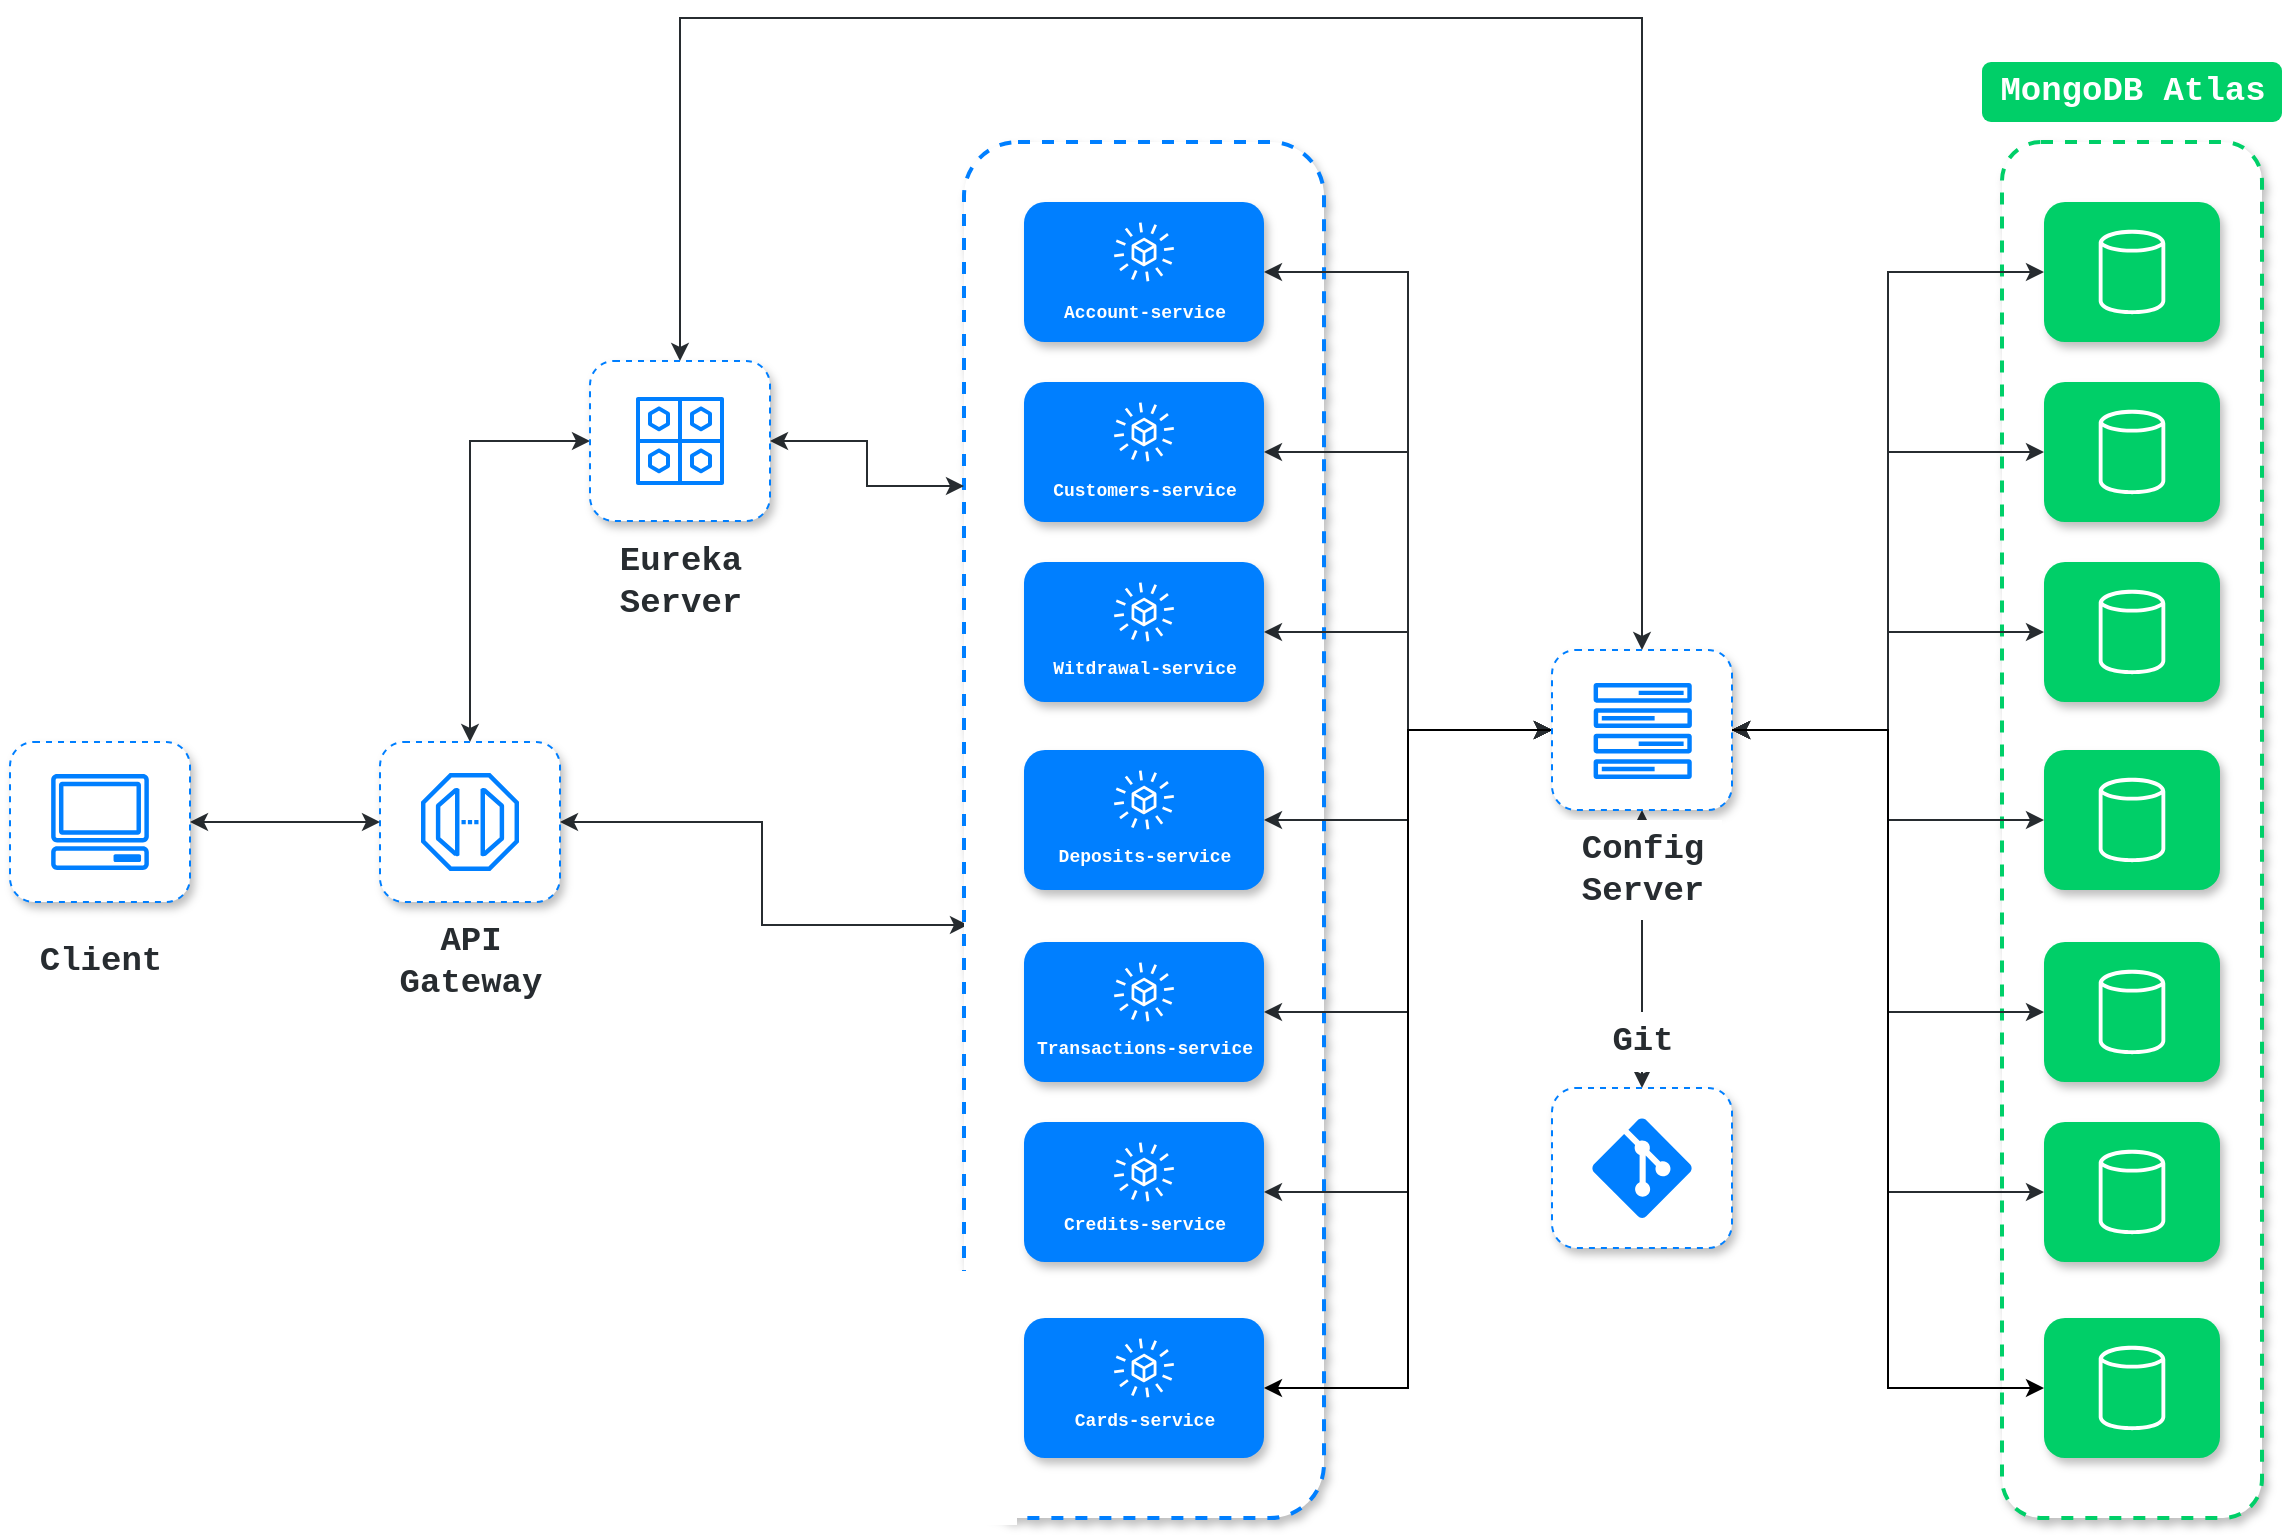 <mxfile version="17.4.4" type="github">
  <diagram id="xam64ehwIrRU2j13fh-O" name="Page-1">
    <mxGraphModel dx="1021" dy="567" grid="1" gridSize="10" guides="1" tooltips="1" connect="1" arrows="1" fold="1" page="1" pageScale="1" pageWidth="827" pageHeight="1169" math="0" shadow="0">
      <root>
        <mxCell id="0" />
        <mxCell id="1" parent="0" />
        <mxCell id="jkpxF5JOeUw7JI64un_L-59" value="" style="rounded=1;whiteSpace=wrap;html=1;shadow=1;glass=0;labelBackgroundColor=none;fontFamily=Courier New;fontSize=17;fontColor=#272C30;strokeColor=#00CF68;strokeWidth=2;fillColor=default;dashed=1;" parent="1" vertex="1">
          <mxGeometry x="1176" y="142" width="130" height="688" as="geometry" />
        </mxCell>
        <mxCell id="jkpxF5JOeUw7JI64un_L-22" style="edgeStyle=orthogonalEdgeStyle;rounded=0;sketch=0;orthogonalLoop=1;jettySize=auto;html=1;entryX=0;entryY=0.5;entryDx=0;entryDy=0;shadow=0;fontFamily=Courier New;fontSize=17;fontColor=#272C30;startArrow=classic;startFill=1;endArrow=classic;endFill=1;strokeColor=#272C30;strokeWidth=1;exitX=0.5;exitY=0;exitDx=0;exitDy=0;" parent="1" source="jkpxF5JOeUw7JI64un_L-6" target="jkpxF5JOeUw7JI64un_L-14" edge="1">
          <mxGeometry relative="1" as="geometry" />
        </mxCell>
        <mxCell id="jkpxF5JOeUw7JI64un_L-23" style="edgeStyle=orthogonalEdgeStyle;rounded=0;sketch=0;orthogonalLoop=1;jettySize=auto;html=1;shadow=0;fontFamily=Courier New;fontSize=17;fontColor=#272C30;startArrow=classic;startFill=1;endArrow=classic;endFill=1;strokeColor=#272C30;strokeWidth=1;entryX=0.011;entryY=0.569;entryDx=0;entryDy=0;entryPerimeter=0;" parent="1" source="jkpxF5JOeUw7JI64un_L-6" target="jkpxF5JOeUw7JI64un_L-13" edge="1">
          <mxGeometry relative="1" as="geometry" />
        </mxCell>
        <mxCell id="jkpxF5JOeUw7JI64un_L-6" value="" style="rounded=1;whiteSpace=wrap;html=1;strokeColor=#007FFF;dashed=1;shadow=1;" parent="1" vertex="1">
          <mxGeometry x="365" y="442" width="90" height="80" as="geometry" />
        </mxCell>
        <mxCell id="jkpxF5JOeUw7JI64un_L-8" style="edgeStyle=orthogonalEdgeStyle;rounded=0;orthogonalLoop=1;jettySize=auto;html=1;fontFamily=Courier New;fontSize=17;fontColor=#3A4147;strokeColor=#272C30;shadow=0;sketch=0;startArrow=classic;startFill=1;strokeWidth=1;" parent="1" source="jkpxF5JOeUw7JI64un_L-1" target="jkpxF5JOeUw7JI64un_L-6" edge="1">
          <mxGeometry relative="1" as="geometry" />
        </mxCell>
        <mxCell id="jkpxF5JOeUw7JI64un_L-1" value="" style="rounded=1;whiteSpace=wrap;html=1;strokeColor=#007FFF;dashed=1;shadow=1;" parent="1" vertex="1">
          <mxGeometry x="180" y="442" width="90" height="80" as="geometry" />
        </mxCell>
        <mxCell id="jkpxF5JOeUw7JI64un_L-2" value="Client" style="text;html=1;align=center;verticalAlign=middle;resizable=0;points=[];autosize=1;strokeColor=none;fillColor=none;strokeWidth=6;fontSize=17;fontFamily=Courier New;fontStyle=1;fontColor=#272C30;" parent="1" vertex="1">
          <mxGeometry x="185" y="537" width="80" height="30" as="geometry" />
        </mxCell>
        <mxCell id="jkpxF5JOeUw7JI64un_L-3" value="" style="sketch=0;outlineConnect=0;fontColor=#232F3E;gradientColor=none;fillColor=#007FFF;strokeColor=none;dashed=0;verticalLabelPosition=bottom;verticalAlign=top;align=center;html=1;fontSize=12;fontStyle=0;aspect=fixed;pointerEvents=1;shape=mxgraph.aws4.client;rounded=1;fontFamily=Courier New;" parent="1" vertex="1">
          <mxGeometry x="200.37" y="458" width="49.26" height="48" as="geometry" />
        </mxCell>
        <mxCell id="jkpxF5JOeUw7JI64un_L-5" value="" style="sketch=0;outlineConnect=0;fontColor=#004C99;gradientColor=none;fillColor=#007FFF;strokeColor=none;dashed=0;verticalLabelPosition=bottom;verticalAlign=top;align=center;html=1;fontSize=12;fontStyle=0;aspect=fixed;pointerEvents=1;shape=mxgraph.aws4.endpoint;rounded=1;shadow=0;glass=0;fontFamily=Courier New;" parent="1" vertex="1">
          <mxGeometry x="385.5" y="457.5" width="49" height="49" as="geometry" />
        </mxCell>
        <mxCell id="jkpxF5JOeUw7JI64un_L-7" value="API&lt;br&gt;Gateway" style="text;html=1;align=center;verticalAlign=middle;resizable=0;points=[];autosize=1;strokeColor=none;fillColor=none;strokeWidth=6;fontSize=17;fontFamily=Courier New;fontStyle=1;labelBackgroundColor=none;fontColor=#272C30;" parent="1" vertex="1">
          <mxGeometry x="365" y="527" width="90" height="50" as="geometry" />
        </mxCell>
        <mxCell id="jkpxF5JOeUw7JI64un_L-13" value="" style="rounded=1;whiteSpace=wrap;html=1;shadow=1;glass=0;labelBackgroundColor=none;fontFamily=Courier New;fontSize=17;fontColor=#272C30;strokeColor=#007FFF;strokeWidth=2;fillColor=default;dashed=1;" parent="1" vertex="1">
          <mxGeometry x="657" y="142" width="180" height="688" as="geometry" />
        </mxCell>
        <mxCell id="jkpxF5JOeUw7JI64un_L-24" style="edgeStyle=orthogonalEdgeStyle;rounded=0;sketch=0;orthogonalLoop=1;jettySize=auto;html=1;entryX=0;entryY=0.25;entryDx=0;entryDy=0;shadow=0;fontFamily=Courier New;fontSize=17;fontColor=#272C30;startArrow=classic;startFill=1;endArrow=classic;endFill=1;strokeColor=#272C30;strokeWidth=1;" parent="1" source="jkpxF5JOeUw7JI64un_L-14" target="jkpxF5JOeUw7JI64un_L-13" edge="1">
          <mxGeometry relative="1" as="geometry" />
        </mxCell>
        <mxCell id="jkpxF5JOeUw7JI64un_L-123" style="edgeStyle=orthogonalEdgeStyle;rounded=0;sketch=0;orthogonalLoop=1;jettySize=auto;html=1;shadow=0;fontFamily=Courier New;fontSize=9;fontColor=#FFFFFF;startArrow=classic;startFill=1;endArrow=classic;endFill=1;strokeColor=#272C30;strokeWidth=1;exitX=0.5;exitY=0;exitDx=0;exitDy=0;" parent="1" source="jkpxF5JOeUw7JI64un_L-14" target="jkpxF5JOeUw7JI64un_L-106" edge="1">
          <mxGeometry relative="1" as="geometry">
            <mxPoint x="560" y="210" as="sourcePoint" />
            <Array as="points">
              <mxPoint x="515" y="80" />
              <mxPoint x="996" y="80" />
            </Array>
          </mxGeometry>
        </mxCell>
        <mxCell id="jkpxF5JOeUw7JI64un_L-14" value="" style="rounded=1;whiteSpace=wrap;html=1;strokeColor=#007FFF;dashed=1;shadow=1;" parent="1" vertex="1">
          <mxGeometry x="470" y="251.5" width="90" height="80" as="geometry" />
        </mxCell>
        <mxCell id="jkpxF5JOeUw7JI64un_L-16" value="Eureka&lt;br&gt;Server" style="text;html=1;align=center;verticalAlign=middle;resizable=0;points=[];autosize=1;strokeColor=none;fillColor=none;strokeWidth=6;fontSize=17;fontFamily=Courier New;fontStyle=1;labelBackgroundColor=none;fontColor=#272C30;" parent="1" vertex="1">
          <mxGeometry x="475" y="336.5" width="80" height="50" as="geometry" />
        </mxCell>
        <mxCell id="jkpxF5JOeUw7JI64un_L-17" value="" style="sketch=0;outlineConnect=0;fontColor=#232F3E;gradientColor=none;fillColor=#007FFF;strokeColor=none;dashed=0;verticalLabelPosition=bottom;verticalAlign=top;align=center;html=1;fontSize=12;fontStyle=0;aspect=fixed;pointerEvents=1;shape=mxgraph.aws4.eventbridge_schema_registry;rounded=1;shadow=0;glass=0;labelBackgroundColor=none;fontFamily=Courier New;" parent="1" vertex="1">
          <mxGeometry x="493" y="269.5" width="44" height="44" as="geometry" />
        </mxCell>
        <mxCell id="jkpxF5JOeUw7JI64un_L-96" style="edgeStyle=orthogonalEdgeStyle;rounded=0;sketch=0;orthogonalLoop=1;jettySize=auto;html=1;shadow=0;fontFamily=Courier New;fontSize=9;fontColor=#00CF68;startArrow=classic;startFill=1;endArrow=classic;endFill=1;strokeColor=#272C30;strokeWidth=1;entryX=0;entryY=0.5;entryDx=0;entryDy=0;" parent="1" source="jkpxF5JOeUw7JI64un_L-25" target="jkpxF5JOeUw7JI64un_L-106" edge="1">
          <mxGeometry relative="1" as="geometry" />
        </mxCell>
        <mxCell id="jkpxF5JOeUw7JI64un_L-25" value="" style="rounded=1;whiteSpace=wrap;html=1;strokeColor=none;dashed=1;shadow=1;fillColor=#007FFF;" parent="1" vertex="1">
          <mxGeometry x="687" y="172" width="120" height="70" as="geometry" />
        </mxCell>
        <mxCell id="jkpxF5JOeUw7JI64un_L-27" value="&lt;font style=&quot;font-size: 9px;&quot;&gt;Account-service&lt;/font&gt;" style="text;html=1;align=center;verticalAlign=middle;resizable=0;points=[];autosize=1;strokeColor=none;fillColor=none;strokeWidth=3;fontSize=9;fontFamily=Courier New;fontStyle=1;labelBackgroundColor=none;fontColor=#FFFFFF;" parent="1" vertex="1">
          <mxGeometry x="697" y="218" width="100" height="20" as="geometry" />
        </mxCell>
        <mxCell id="jkpxF5JOeUw7JI64un_L-37" value="" style="sketch=0;outlineConnect=0;fontColor=#232F3E;gradientColor=none;fillColor=#FFFFFF;strokeColor=none;dashed=0;verticalLabelPosition=bottom;verticalAlign=top;align=center;html=1;fontSize=12;fontStyle=0;aspect=fixed;pointerEvents=1;shape=mxgraph.aws4.eventbridge_saas_partner_event_bus_resource;rounded=1;shadow=0;glass=0;labelBackgroundColor=none;fontFamily=Courier New;" parent="1" vertex="1">
          <mxGeometry x="732" y="182" width="30" height="30" as="geometry" />
        </mxCell>
        <mxCell id="jkpxF5JOeUw7JI64un_L-97" style="edgeStyle=orthogonalEdgeStyle;rounded=0;sketch=0;orthogonalLoop=1;jettySize=auto;html=1;shadow=0;fontFamily=Courier New;fontSize=9;fontColor=#00CF68;startArrow=classic;startFill=1;endArrow=classic;endFill=1;strokeColor=#272C30;strokeWidth=1;entryX=0;entryY=0.5;entryDx=0;entryDy=0;" parent="1" source="jkpxF5JOeUw7JI64un_L-38" target="jkpxF5JOeUw7JI64un_L-106" edge="1">
          <mxGeometry relative="1" as="geometry" />
        </mxCell>
        <mxCell id="jkpxF5JOeUw7JI64un_L-38" value="" style="rounded=1;whiteSpace=wrap;html=1;strokeColor=none;dashed=1;shadow=1;fillColor=#007FFF;" parent="1" vertex="1">
          <mxGeometry x="687" y="262" width="120" height="70" as="geometry" />
        </mxCell>
        <mxCell id="jkpxF5JOeUw7JI64un_L-39" value="&lt;font style=&quot;font-size: 9px&quot;&gt;Customers-service&lt;/font&gt;" style="text;html=1;align=center;verticalAlign=middle;resizable=0;points=[];autosize=1;strokeColor=none;fillColor=none;strokeWidth=3;fontSize=9;fontFamily=Courier New;fontStyle=1;labelBackgroundColor=none;fontColor=#FFFFFF;" parent="1" vertex="1">
          <mxGeometry x="692" y="307" width="110" height="20" as="geometry" />
        </mxCell>
        <mxCell id="jkpxF5JOeUw7JI64un_L-40" value="" style="sketch=0;outlineConnect=0;fontColor=#232F3E;gradientColor=none;fillColor=#FFFFFF;strokeColor=none;dashed=0;verticalLabelPosition=bottom;verticalAlign=top;align=center;html=1;fontSize=12;fontStyle=0;aspect=fixed;pointerEvents=1;shape=mxgraph.aws4.eventbridge_saas_partner_event_bus_resource;rounded=1;shadow=0;glass=0;labelBackgroundColor=none;fontFamily=Courier New;" parent="1" vertex="1">
          <mxGeometry x="732" y="272" width="30" height="30" as="geometry" />
        </mxCell>
        <mxCell id="jkpxF5JOeUw7JI64un_L-98" style="edgeStyle=orthogonalEdgeStyle;rounded=0;sketch=0;orthogonalLoop=1;jettySize=auto;html=1;shadow=0;fontFamily=Courier New;fontSize=9;fontColor=#00CF68;startArrow=classic;startFill=1;endArrow=classic;endFill=1;strokeColor=#272C30;strokeWidth=1;entryX=0;entryY=0.5;entryDx=0;entryDy=0;" parent="1" source="jkpxF5JOeUw7JI64un_L-41" target="jkpxF5JOeUw7JI64un_L-106" edge="1">
          <mxGeometry relative="1" as="geometry" />
        </mxCell>
        <mxCell id="jkpxF5JOeUw7JI64un_L-41" value="" style="rounded=1;whiteSpace=wrap;html=1;strokeColor=none;dashed=1;shadow=1;fillColor=#007FFF;" parent="1" vertex="1">
          <mxGeometry x="687" y="352" width="120" height="70" as="geometry" />
        </mxCell>
        <mxCell id="jkpxF5JOeUw7JI64un_L-42" value="&lt;font style=&quot;font-size: 9px&quot;&gt;Witdrawal-service&lt;/font&gt;" style="text;html=1;align=center;verticalAlign=middle;resizable=0;points=[];autosize=1;strokeColor=none;fillColor=none;strokeWidth=3;fontSize=9;fontFamily=Courier New;fontStyle=1;labelBackgroundColor=none;fontColor=#FFFFFF;" parent="1" vertex="1">
          <mxGeometry x="692" y="396" width="110" height="20" as="geometry" />
        </mxCell>
        <mxCell id="jkpxF5JOeUw7JI64un_L-43" value="" style="sketch=0;outlineConnect=0;fontColor=#232F3E;gradientColor=none;fillColor=#FFFFFF;strokeColor=none;dashed=0;verticalLabelPosition=bottom;verticalAlign=top;align=center;html=1;fontSize=12;fontStyle=0;aspect=fixed;pointerEvents=1;shape=mxgraph.aws4.eventbridge_saas_partner_event_bus_resource;rounded=1;shadow=0;glass=0;labelBackgroundColor=none;fontFamily=Courier New;" parent="1" vertex="1">
          <mxGeometry x="732" y="362" width="30" height="30" as="geometry" />
        </mxCell>
        <mxCell id="jkpxF5JOeUw7JI64un_L-99" style="edgeStyle=orthogonalEdgeStyle;rounded=0;sketch=0;orthogonalLoop=1;jettySize=auto;html=1;shadow=0;fontFamily=Courier New;fontSize=9;fontColor=#00CF68;startArrow=classic;startFill=1;endArrow=classic;endFill=1;strokeColor=#272C30;strokeWidth=1;entryX=0;entryY=0.5;entryDx=0;entryDy=0;" parent="1" source="jkpxF5JOeUw7JI64un_L-44" target="jkpxF5JOeUw7JI64un_L-106" edge="1">
          <mxGeometry relative="1" as="geometry" />
        </mxCell>
        <mxCell id="jkpxF5JOeUw7JI64un_L-44" value="" style="rounded=1;whiteSpace=wrap;html=1;strokeColor=none;dashed=1;shadow=1;fillColor=#007FFF;" parent="1" vertex="1">
          <mxGeometry x="687" y="446" width="120" height="70" as="geometry" />
        </mxCell>
        <mxCell id="jkpxF5JOeUw7JI64un_L-45" value="&lt;font style=&quot;font-size: 9px&quot;&gt;Deposits-service&lt;/font&gt;" style="text;html=1;align=center;verticalAlign=middle;resizable=0;points=[];autosize=1;strokeColor=none;fillColor=none;strokeWidth=3;fontSize=9;fontFamily=Courier New;fontStyle=1;labelBackgroundColor=none;fontColor=#FFFFFF;" parent="1" vertex="1">
          <mxGeometry x="697" y="490" width="100" height="20" as="geometry" />
        </mxCell>
        <mxCell id="jkpxF5JOeUw7JI64un_L-46" value="" style="sketch=0;outlineConnect=0;fontColor=#232F3E;gradientColor=none;fillColor=#FFFFFF;strokeColor=none;dashed=0;verticalLabelPosition=bottom;verticalAlign=top;align=center;html=1;fontSize=12;fontStyle=0;aspect=fixed;pointerEvents=1;shape=mxgraph.aws4.eventbridge_saas_partner_event_bus_resource;rounded=1;shadow=0;glass=0;labelBackgroundColor=none;fontFamily=Courier New;" parent="1" vertex="1">
          <mxGeometry x="732" y="456" width="30" height="30" as="geometry" />
        </mxCell>
        <mxCell id="jkpxF5JOeUw7JI64un_L-100" style="edgeStyle=orthogonalEdgeStyle;rounded=0;sketch=0;orthogonalLoop=1;jettySize=auto;html=1;shadow=0;fontFamily=Courier New;fontSize=9;fontColor=#00CF68;startArrow=classic;startFill=1;endArrow=classic;endFill=1;strokeColor=#272C30;strokeWidth=1;entryX=0;entryY=0.5;entryDx=0;entryDy=0;" parent="1" source="jkpxF5JOeUw7JI64un_L-47" target="jkpxF5JOeUw7JI64un_L-106" edge="1">
          <mxGeometry relative="1" as="geometry" />
        </mxCell>
        <mxCell id="jkpxF5JOeUw7JI64un_L-47" value="" style="rounded=1;whiteSpace=wrap;html=1;strokeColor=none;dashed=1;shadow=1;fillColor=#007FFF;" parent="1" vertex="1">
          <mxGeometry x="687" y="542" width="120" height="70" as="geometry" />
        </mxCell>
        <mxCell id="jkpxF5JOeUw7JI64un_L-48" value="&lt;font style=&quot;font-size: 9px&quot;&gt;Transactions-service&lt;/font&gt;" style="text;html=1;align=center;verticalAlign=middle;resizable=0;points=[];autosize=1;strokeColor=none;fillColor=none;strokeWidth=3;fontSize=9;fontFamily=Courier New;fontStyle=1;labelBackgroundColor=none;fontColor=#FFFFFF;" parent="1" vertex="1">
          <mxGeometry x="687" y="586" width="120" height="20" as="geometry" />
        </mxCell>
        <mxCell id="jkpxF5JOeUw7JI64un_L-49" value="" style="sketch=0;outlineConnect=0;fontColor=#232F3E;gradientColor=none;fillColor=#FFFFFF;strokeColor=none;dashed=0;verticalLabelPosition=bottom;verticalAlign=top;align=center;html=1;fontSize=12;fontStyle=0;aspect=fixed;pointerEvents=1;shape=mxgraph.aws4.eventbridge_saas_partner_event_bus_resource;rounded=1;shadow=0;glass=0;labelBackgroundColor=none;fontFamily=Courier New;" parent="1" vertex="1">
          <mxGeometry x="732" y="552" width="30" height="30" as="geometry" />
        </mxCell>
        <mxCell id="jkpxF5JOeUw7JI64un_L-103" style="edgeStyle=orthogonalEdgeStyle;rounded=0;sketch=0;orthogonalLoop=1;jettySize=auto;html=1;shadow=0;fontFamily=Courier New;fontSize=9;fontColor=#00CF68;startArrow=classic;startFill=1;endArrow=classic;endFill=1;strokeColor=#272C30;strokeWidth=1;entryX=0;entryY=0.5;entryDx=0;entryDy=0;exitX=1;exitY=0.5;exitDx=0;exitDy=0;" parent="1" source="jkpxF5JOeUw7JI64un_L-130" target="jkpxF5JOeUw7JI64un_L-106" edge="1">
          <mxGeometry relative="1" as="geometry">
            <mxPoint x="807" y="667" as="sourcePoint" />
          </mxGeometry>
        </mxCell>
        <mxCell id="jkpxF5JOeUw7JI64un_L-60" value="" style="rounded=1;whiteSpace=wrap;html=1;strokeColor=none;dashed=1;shadow=1;fillColor=#00CF68;" parent="1" vertex="1">
          <mxGeometry x="1197" y="172" width="88" height="70" as="geometry" />
        </mxCell>
        <mxCell id="jkpxF5JOeUw7JI64un_L-81" value="" style="sketch=0;outlineConnect=0;fontColor=#232F3E;gradientColor=none;fillColor=#FFFFFF;strokeColor=none;dashed=0;verticalLabelPosition=bottom;verticalAlign=top;align=center;html=1;fontSize=12;fontStyle=0;aspect=fixed;pointerEvents=1;shape=mxgraph.aws4.generic_database;rounded=1;shadow=0;glass=0;labelBackgroundColor=none;fontFamily=Courier New;" parent="1" vertex="1">
          <mxGeometry x="1224.36" y="185" width="33.28" height="44" as="geometry" />
        </mxCell>
        <mxCell id="jkpxF5JOeUw7JI64un_L-82" value="MongoDB Atlas" style="text;html=1;align=center;verticalAlign=middle;resizable=0;points=[];autosize=1;strokeColor=none;fillColor=#00CF68;strokeWidth=1;fontSize=17;fontFamily=Courier New;fontStyle=1;labelBackgroundColor=none;fontColor=#FFFFFF;rounded=1;" parent="1" vertex="1">
          <mxGeometry x="1166" y="102" width="150" height="30" as="geometry" />
        </mxCell>
        <mxCell id="jkpxF5JOeUw7JI64un_L-83" value="" style="rounded=1;whiteSpace=wrap;html=1;strokeColor=none;dashed=1;shadow=1;fillColor=#00CF68;" parent="1" vertex="1">
          <mxGeometry x="1197" y="262" width="88" height="70" as="geometry" />
        </mxCell>
        <mxCell id="jkpxF5JOeUw7JI64un_L-84" value="" style="sketch=0;outlineConnect=0;fontColor=#232F3E;gradientColor=none;fillColor=#FFFFFF;strokeColor=none;dashed=0;verticalLabelPosition=bottom;verticalAlign=top;align=center;html=1;fontSize=12;fontStyle=0;aspect=fixed;pointerEvents=1;shape=mxgraph.aws4.generic_database;rounded=1;shadow=0;glass=0;labelBackgroundColor=none;fontFamily=Courier New;" parent="1" vertex="1">
          <mxGeometry x="1224.36" y="275" width="33.28" height="44" as="geometry" />
        </mxCell>
        <mxCell id="jkpxF5JOeUw7JI64un_L-85" value="" style="rounded=1;whiteSpace=wrap;html=1;strokeColor=none;dashed=1;shadow=1;fillColor=#00CF68;" parent="1" vertex="1">
          <mxGeometry x="1197" y="352" width="88" height="70" as="geometry" />
        </mxCell>
        <mxCell id="jkpxF5JOeUw7JI64un_L-86" value="" style="sketch=0;outlineConnect=0;fontColor=#232F3E;gradientColor=none;fillColor=#FFFFFF;strokeColor=none;dashed=0;verticalLabelPosition=bottom;verticalAlign=top;align=center;html=1;fontSize=12;fontStyle=0;aspect=fixed;pointerEvents=1;shape=mxgraph.aws4.generic_database;rounded=1;shadow=0;glass=0;labelBackgroundColor=none;fontFamily=Courier New;" parent="1" vertex="1">
          <mxGeometry x="1224.36" y="365" width="33.28" height="44" as="geometry" />
        </mxCell>
        <mxCell id="jkpxF5JOeUw7JI64un_L-88" value="" style="rounded=1;whiteSpace=wrap;html=1;strokeColor=none;dashed=1;shadow=1;fillColor=#00CF68;" parent="1" vertex="1">
          <mxGeometry x="1197" y="446" width="88" height="70" as="geometry" />
        </mxCell>
        <mxCell id="jkpxF5JOeUw7JI64un_L-89" value="" style="sketch=0;outlineConnect=0;fontColor=#232F3E;gradientColor=none;fillColor=#FFFFFF;strokeColor=none;dashed=0;verticalLabelPosition=bottom;verticalAlign=top;align=center;html=1;fontSize=12;fontStyle=0;aspect=fixed;pointerEvents=1;shape=mxgraph.aws4.generic_database;rounded=1;shadow=0;glass=0;labelBackgroundColor=none;fontFamily=Courier New;" parent="1" vertex="1">
          <mxGeometry x="1224.36" y="459" width="33.28" height="44" as="geometry" />
        </mxCell>
        <mxCell id="jkpxF5JOeUw7JI64un_L-90" value="" style="rounded=1;whiteSpace=wrap;html=1;strokeColor=none;dashed=1;shadow=1;fillColor=#00CF68;" parent="1" vertex="1">
          <mxGeometry x="1197" y="542" width="88" height="70" as="geometry" />
        </mxCell>
        <mxCell id="jkpxF5JOeUw7JI64un_L-91" value="" style="sketch=0;outlineConnect=0;fontColor=#232F3E;gradientColor=none;fillColor=#FFFFFF;strokeColor=none;dashed=0;verticalLabelPosition=bottom;verticalAlign=top;align=center;html=1;fontSize=12;fontStyle=0;aspect=fixed;pointerEvents=1;shape=mxgraph.aws4.generic_database;rounded=1;shadow=0;glass=0;labelBackgroundColor=none;fontFamily=Courier New;" parent="1" vertex="1">
          <mxGeometry x="1224.36" y="555" width="33.28" height="44" as="geometry" />
        </mxCell>
        <mxCell id="jkpxF5JOeUw7JI64un_L-94" value="" style="rounded=1;whiteSpace=wrap;html=1;strokeColor=none;dashed=1;shadow=1;fillColor=#00CF68;" parent="1" vertex="1">
          <mxGeometry x="1197" y="632" width="88" height="70" as="geometry" />
        </mxCell>
        <mxCell id="jkpxF5JOeUw7JI64un_L-95" value="" style="sketch=0;outlineConnect=0;fontColor=#232F3E;gradientColor=none;fillColor=#FFFFFF;strokeColor=none;dashed=0;verticalLabelPosition=bottom;verticalAlign=top;align=center;html=1;fontSize=12;fontStyle=0;aspect=fixed;pointerEvents=1;shape=mxgraph.aws4.generic_database;rounded=1;shadow=0;glass=0;labelBackgroundColor=none;fontFamily=Courier New;" parent="1" vertex="1">
          <mxGeometry x="1224.36" y="645" width="33.28" height="44" as="geometry" />
        </mxCell>
        <mxCell id="jkpxF5JOeUw7JI64un_L-109" style="edgeStyle=orthogonalEdgeStyle;rounded=0;sketch=0;orthogonalLoop=1;jettySize=auto;html=1;entryX=0;entryY=0.5;entryDx=0;entryDy=0;shadow=0;fontFamily=Courier New;fontSize=9;fontColor=#FFFFFF;startArrow=classic;startFill=1;endArrow=classic;endFill=1;strokeColor=#272C30;strokeWidth=1;" parent="1" source="jkpxF5JOeUw7JI64un_L-106" target="jkpxF5JOeUw7JI64un_L-60" edge="1">
          <mxGeometry relative="1" as="geometry" />
        </mxCell>
        <mxCell id="jkpxF5JOeUw7JI64un_L-110" style="edgeStyle=orthogonalEdgeStyle;rounded=0;sketch=0;orthogonalLoop=1;jettySize=auto;html=1;entryX=0;entryY=0.5;entryDx=0;entryDy=0;shadow=0;fontFamily=Courier New;fontSize=9;fontColor=#FFFFFF;startArrow=classic;startFill=1;endArrow=classic;endFill=1;strokeColor=#272C30;strokeWidth=1;" parent="1" source="jkpxF5JOeUw7JI64un_L-106" target="jkpxF5JOeUw7JI64un_L-83" edge="1">
          <mxGeometry relative="1" as="geometry" />
        </mxCell>
        <mxCell id="jkpxF5JOeUw7JI64un_L-111" style="edgeStyle=orthogonalEdgeStyle;rounded=0;sketch=0;orthogonalLoop=1;jettySize=auto;html=1;entryX=0;entryY=0.5;entryDx=0;entryDy=0;shadow=0;fontFamily=Courier New;fontSize=9;fontColor=#FFFFFF;startArrow=classic;startFill=1;endArrow=classic;endFill=1;strokeColor=#272C30;strokeWidth=1;" parent="1" source="jkpxF5JOeUw7JI64un_L-106" target="jkpxF5JOeUw7JI64un_L-85" edge="1">
          <mxGeometry relative="1" as="geometry" />
        </mxCell>
        <mxCell id="jkpxF5JOeUw7JI64un_L-112" style="edgeStyle=orthogonalEdgeStyle;rounded=0;sketch=0;orthogonalLoop=1;jettySize=auto;html=1;entryX=0;entryY=0.5;entryDx=0;entryDy=0;shadow=0;fontFamily=Courier New;fontSize=9;fontColor=#FFFFFF;startArrow=classic;startFill=1;endArrow=classic;endFill=1;strokeColor=#272C30;strokeWidth=1;" parent="1" source="jkpxF5JOeUw7JI64un_L-106" target="jkpxF5JOeUw7JI64un_L-88" edge="1">
          <mxGeometry relative="1" as="geometry" />
        </mxCell>
        <mxCell id="jkpxF5JOeUw7JI64un_L-113" style="edgeStyle=orthogonalEdgeStyle;rounded=0;sketch=0;orthogonalLoop=1;jettySize=auto;html=1;entryX=0;entryY=0.5;entryDx=0;entryDy=0;shadow=0;fontFamily=Courier New;fontSize=9;fontColor=#FFFFFF;startArrow=classic;startFill=1;endArrow=classic;endFill=1;strokeColor=#272C30;strokeWidth=1;" parent="1" source="jkpxF5JOeUw7JI64un_L-106" target="jkpxF5JOeUw7JI64un_L-90" edge="1">
          <mxGeometry relative="1" as="geometry" />
        </mxCell>
        <mxCell id="jkpxF5JOeUw7JI64un_L-115" style="edgeStyle=orthogonalEdgeStyle;rounded=0;sketch=0;orthogonalLoop=1;jettySize=auto;html=1;entryX=0;entryY=0.5;entryDx=0;entryDy=0;shadow=0;fontFamily=Courier New;fontSize=9;fontColor=#FFFFFF;startArrow=classic;startFill=1;endArrow=classic;endFill=1;strokeColor=#272C30;strokeWidth=1;" parent="1" source="jkpxF5JOeUw7JI64un_L-106" target="jkpxF5JOeUw7JI64un_L-94" edge="1">
          <mxGeometry relative="1" as="geometry" />
        </mxCell>
        <mxCell id="jkpxF5JOeUw7JI64un_L-121" style="edgeStyle=orthogonalEdgeStyle;rounded=0;sketch=0;orthogonalLoop=1;jettySize=auto;html=1;entryX=0.5;entryY=0;entryDx=0;entryDy=0;shadow=0;fontFamily=Courier New;fontSize=9;fontColor=#FFFFFF;startArrow=classic;startFill=1;endArrow=classic;endFill=1;strokeColor=#272C30;strokeWidth=1;" parent="1" source="jkpxF5JOeUw7JI64un_L-106" target="jkpxF5JOeUw7JI64un_L-116" edge="1">
          <mxGeometry relative="1" as="geometry" />
        </mxCell>
        <mxCell id="AItptUvTcvQTaeqfvsxf-9" style="edgeStyle=orthogonalEdgeStyle;rounded=0;orthogonalLoop=1;jettySize=auto;html=1;entryX=0;entryY=0.5;entryDx=0;entryDy=0;" edge="1" parent="1" source="jkpxF5JOeUw7JI64un_L-106" target="AItptUvTcvQTaeqfvsxf-5">
          <mxGeometry relative="1" as="geometry" />
        </mxCell>
        <mxCell id="AItptUvTcvQTaeqfvsxf-10" style="edgeStyle=orthogonalEdgeStyle;rounded=0;orthogonalLoop=1;jettySize=auto;html=1;entryX=1;entryY=0.5;entryDx=0;entryDy=0;" edge="1" parent="1" source="jkpxF5JOeUw7JI64un_L-106" target="AItptUvTcvQTaeqfvsxf-2">
          <mxGeometry relative="1" as="geometry" />
        </mxCell>
        <mxCell id="jkpxF5JOeUw7JI64un_L-106" value="" style="rounded=1;whiteSpace=wrap;html=1;strokeColor=#007FFF;dashed=1;shadow=1;" parent="1" vertex="1">
          <mxGeometry x="951" y="396" width="90" height="80" as="geometry" />
        </mxCell>
        <mxCell id="jkpxF5JOeUw7JI64un_L-107" value="Config&lt;br&gt;Server" style="text;html=1;align=center;verticalAlign=middle;resizable=0;points=[];autosize=1;strokeColor=none;fillColor=default;strokeWidth=6;fontSize=17;fontFamily=Courier New;fontStyle=1;labelBackgroundColor=none;fontColor=#272C30;glass=0;rounded=0;" parent="1" vertex="1">
          <mxGeometry x="956" y="481" width="80" height="50" as="geometry" />
        </mxCell>
        <mxCell id="jkpxF5JOeUw7JI64un_L-116" value="" style="rounded=1;whiteSpace=wrap;html=1;strokeColor=#007FFF;dashed=1;shadow=1;" parent="1" vertex="1">
          <mxGeometry x="951" y="615" width="90" height="80" as="geometry" />
        </mxCell>
        <mxCell id="jkpxF5JOeUw7JI64un_L-117" value="Git" style="text;html=1;align=center;verticalAlign=middle;resizable=0;points=[];autosize=1;strokeColor=none;fillColor=default;strokeWidth=6;fontSize=17;fontFamily=Courier New;fontStyle=1;labelBackgroundColor=none;fontColor=#272C30;" parent="1" vertex="1">
          <mxGeometry x="971" y="577" width="50" height="30" as="geometry" />
        </mxCell>
        <mxCell id="jkpxF5JOeUw7JI64un_L-120" value="" style="verticalLabelPosition=bottom;html=1;verticalAlign=top;align=center;strokeColor=none;fillColor=#007FFF;shape=mxgraph.azure.git_repository;rounded=1;shadow=0;glass=0;labelBackgroundColor=none;fontFamily=Courier New;fontSize=9;fontColor=#FFFFFF;" parent="1" vertex="1">
          <mxGeometry x="971" y="630" width="50" height="50" as="geometry" />
        </mxCell>
        <mxCell id="jkpxF5JOeUw7JI64un_L-122" value="" style="sketch=0;outlineConnect=0;fontColor=#232F3E;gradientColor=none;fillColor=#007FFF;strokeColor=none;dashed=0;verticalLabelPosition=bottom;verticalAlign=top;align=center;html=1;fontSize=12;fontStyle=0;aspect=fixed;pointerEvents=1;shape=mxgraph.aws4.forums;rounded=1;shadow=0;glass=0;labelBackgroundColor=none;fontFamily=Courier New;" parent="1" vertex="1">
          <mxGeometry x="971.74" y="412.5" width="49.26" height="48" as="geometry" />
        </mxCell>
        <mxCell id="jkpxF5JOeUw7JI64un_L-130" value="" style="rounded=1;whiteSpace=wrap;html=1;strokeColor=none;dashed=1;shadow=1;fillColor=#007FFF;" parent="1" vertex="1">
          <mxGeometry x="687" y="632" width="120" height="70" as="geometry" />
        </mxCell>
        <mxCell id="jkpxF5JOeUw7JI64un_L-131" value="&lt;font style=&quot;font-size: 9px&quot;&gt;Credits-service&lt;/font&gt;" style="text;html=1;align=center;verticalAlign=middle;resizable=0;points=[];autosize=1;strokeColor=none;fillColor=none;strokeWidth=3;fontSize=9;fontFamily=Courier New;fontStyle=1;labelBackgroundColor=none;fontColor=#FFFFFF;" parent="1" vertex="1">
          <mxGeometry x="697" y="674" width="100" height="20" as="geometry" />
        </mxCell>
        <mxCell id="jkpxF5JOeUw7JI64un_L-132" value="" style="sketch=0;outlineConnect=0;fontColor=#232F3E;gradientColor=none;fillColor=#FFFFFF;strokeColor=none;dashed=0;verticalLabelPosition=bottom;verticalAlign=top;align=center;html=1;fontSize=12;fontStyle=0;aspect=fixed;pointerEvents=1;shape=mxgraph.aws4.eventbridge_saas_partner_event_bus_resource;rounded=1;shadow=0;glass=0;labelBackgroundColor=none;fontFamily=Courier New;" parent="1" vertex="1">
          <mxGeometry x="732" y="642" width="30" height="30" as="geometry" />
        </mxCell>
        <mxCell id="jkpxF5JOeUw7JI64un_L-133" style="edgeStyle=orthogonalEdgeStyle;rounded=0;sketch=0;orthogonalLoop=1;jettySize=auto;html=1;exitX=0.5;exitY=1;exitDx=0;exitDy=0;shadow=0;fontFamily=Courier New;fontSize=9;fontColor=#FFFFFF;startArrow=classic;startFill=1;endArrow=classic;endFill=1;strokeColor=#272C30;strokeWidth=1;" parent="1" source="jkpxF5JOeUw7JI64un_L-13" target="jkpxF5JOeUw7JI64un_L-13" edge="1">
          <mxGeometry relative="1" as="geometry" />
        </mxCell>
        <mxCell id="AItptUvTcvQTaeqfvsxf-2" value="" style="rounded=1;whiteSpace=wrap;html=1;strokeColor=none;dashed=1;shadow=1;fillColor=#007FFF;" vertex="1" parent="1">
          <mxGeometry x="687" y="730" width="120" height="70" as="geometry" />
        </mxCell>
        <mxCell id="AItptUvTcvQTaeqfvsxf-3" value="&lt;font style=&quot;font-size: 9px&quot;&gt;Cards-service&lt;/font&gt;" style="text;html=1;align=center;verticalAlign=middle;resizable=0;points=[];autosize=1;strokeColor=none;fillColor=none;strokeWidth=3;fontSize=9;fontFamily=Courier New;fontStyle=1;labelBackgroundColor=none;fontColor=#FFFFFF;" vertex="1" parent="1">
          <mxGeometry x="702" y="772" width="90" height="20" as="geometry" />
        </mxCell>
        <mxCell id="AItptUvTcvQTaeqfvsxf-4" value="" style="sketch=0;outlineConnect=0;fontColor=#232F3E;gradientColor=none;fillColor=#FFFFFF;strokeColor=none;dashed=0;verticalLabelPosition=bottom;verticalAlign=top;align=center;html=1;fontSize=12;fontStyle=0;aspect=fixed;pointerEvents=1;shape=mxgraph.aws4.eventbridge_saas_partner_event_bus_resource;rounded=1;shadow=0;glass=0;labelBackgroundColor=none;fontFamily=Courier New;" vertex="1" parent="1">
          <mxGeometry x="732" y="740" width="30" height="30" as="geometry" />
        </mxCell>
        <mxCell id="AItptUvTcvQTaeqfvsxf-5" value="" style="rounded=1;whiteSpace=wrap;html=1;strokeColor=none;dashed=1;shadow=1;fillColor=#00CF68;" vertex="1" parent="1">
          <mxGeometry x="1197" y="730" width="88" height="70" as="geometry" />
        </mxCell>
        <mxCell id="AItptUvTcvQTaeqfvsxf-6" value="" style="sketch=0;outlineConnect=0;fontColor=#232F3E;gradientColor=none;fillColor=#FFFFFF;strokeColor=none;dashed=0;verticalLabelPosition=bottom;verticalAlign=top;align=center;html=1;fontSize=12;fontStyle=0;aspect=fixed;pointerEvents=1;shape=mxgraph.aws4.generic_database;rounded=1;shadow=0;glass=0;labelBackgroundColor=none;fontFamily=Courier New;" vertex="1" parent="1">
          <mxGeometry x="1224.36" y="743" width="33.28" height="44" as="geometry" />
        </mxCell>
      </root>
    </mxGraphModel>
  </diagram>
</mxfile>
